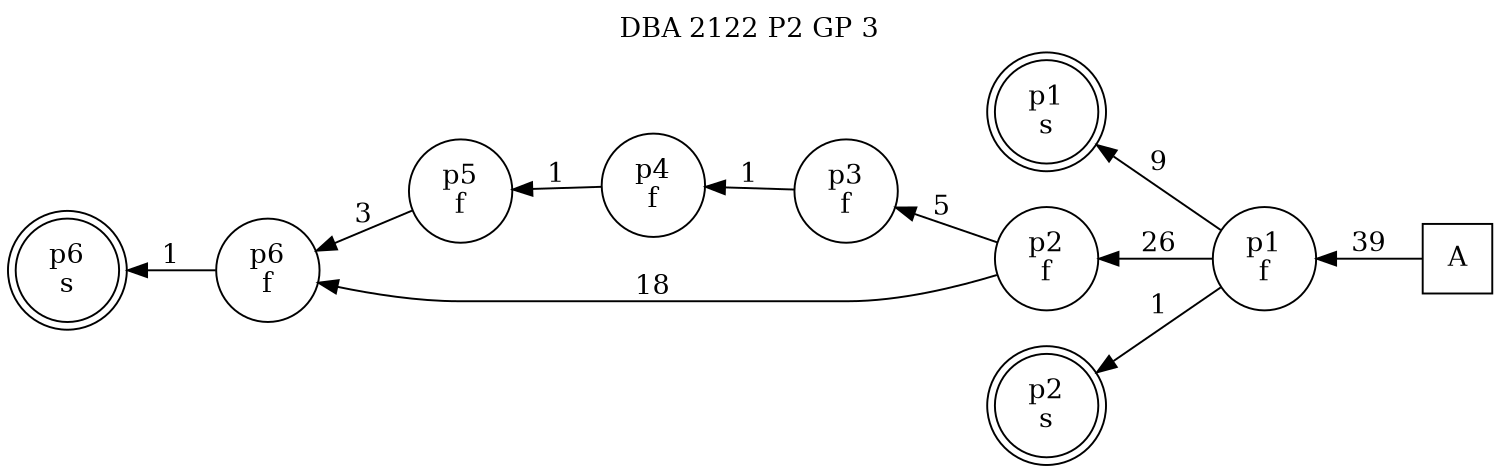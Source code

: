 digraph DBA_2122_P2_GP_3_GOOD {
labelloc="tl"
label= " DBA 2122 P2 GP 3 "
rankdir="RL";
graph [ size=" 10 , 10 !"]

"A" [shape="square" label="A"]
"p1_f" [shape="circle" label="p1
f"]
"p1_s" [shape="doublecircle" label="p1
s"]
"p2_f" [shape="circle" label="p2
f"]
"p3_f" [shape="circle" label="p3
f"]
"p4_f" [shape="circle" label="p4
f"]
"p5_f" [shape="circle" label="p5
f"]
"p6_f" [shape="circle" label="p6
f"]
"p6_s" [shape="doublecircle" label="p6
s"]
"p2_s" [shape="doublecircle" label="p2
s"]
"A" -> "p1_f" [ label=39]
"p1_f" -> "p1_s" [ label=9]
"p1_f" -> "p2_f" [ label=26]
"p1_f" -> "p2_s" [ label=1]
"p2_f" -> "p3_f" [ label=5]
"p2_f" -> "p6_f" [ label=18]
"p3_f" -> "p4_f" [ label=1]
"p4_f" -> "p5_f" [ label=1]
"p5_f" -> "p6_f" [ label=3]
"p6_f" -> "p6_s" [ label=1]
}
